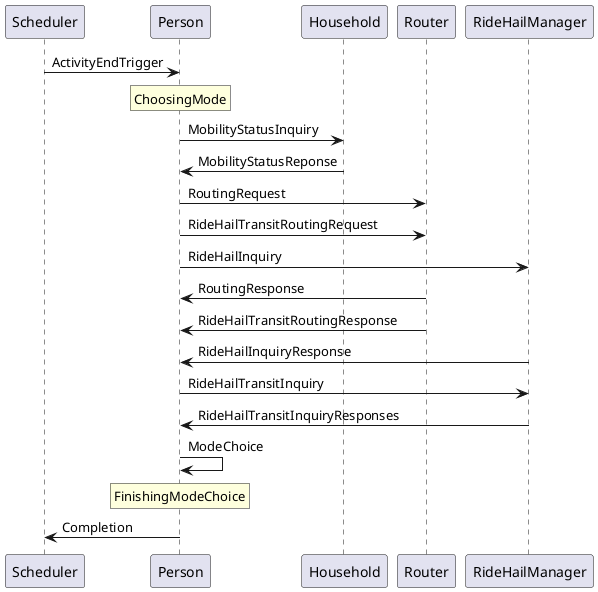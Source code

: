 @startuml
Scheduler->Person: ActivityEndTrigger
rnote over Person: ChoosingMode
Person -> Household: MobilityStatusInquiry
Household -> Person: MobilityStatusReponse
Person-> Router: RoutingRequest
Person-> Router: RideHailTransitRoutingRequest
Person-> RideHailManager: RideHailInquiry
Router -> Person: RoutingResponse
Router -> Person: RideHailTransitRoutingResponse
RideHailManager -> Person: RideHailInquiryResponse
Person-> RideHailManager: RideHailTransitInquiry
RideHailManager -> Person: RideHailTransitInquiryResponses
Person-> Person: ModeChoice
rnote over Person: FinishingModeChoice
Person-> Scheduler: Completion
@enduml